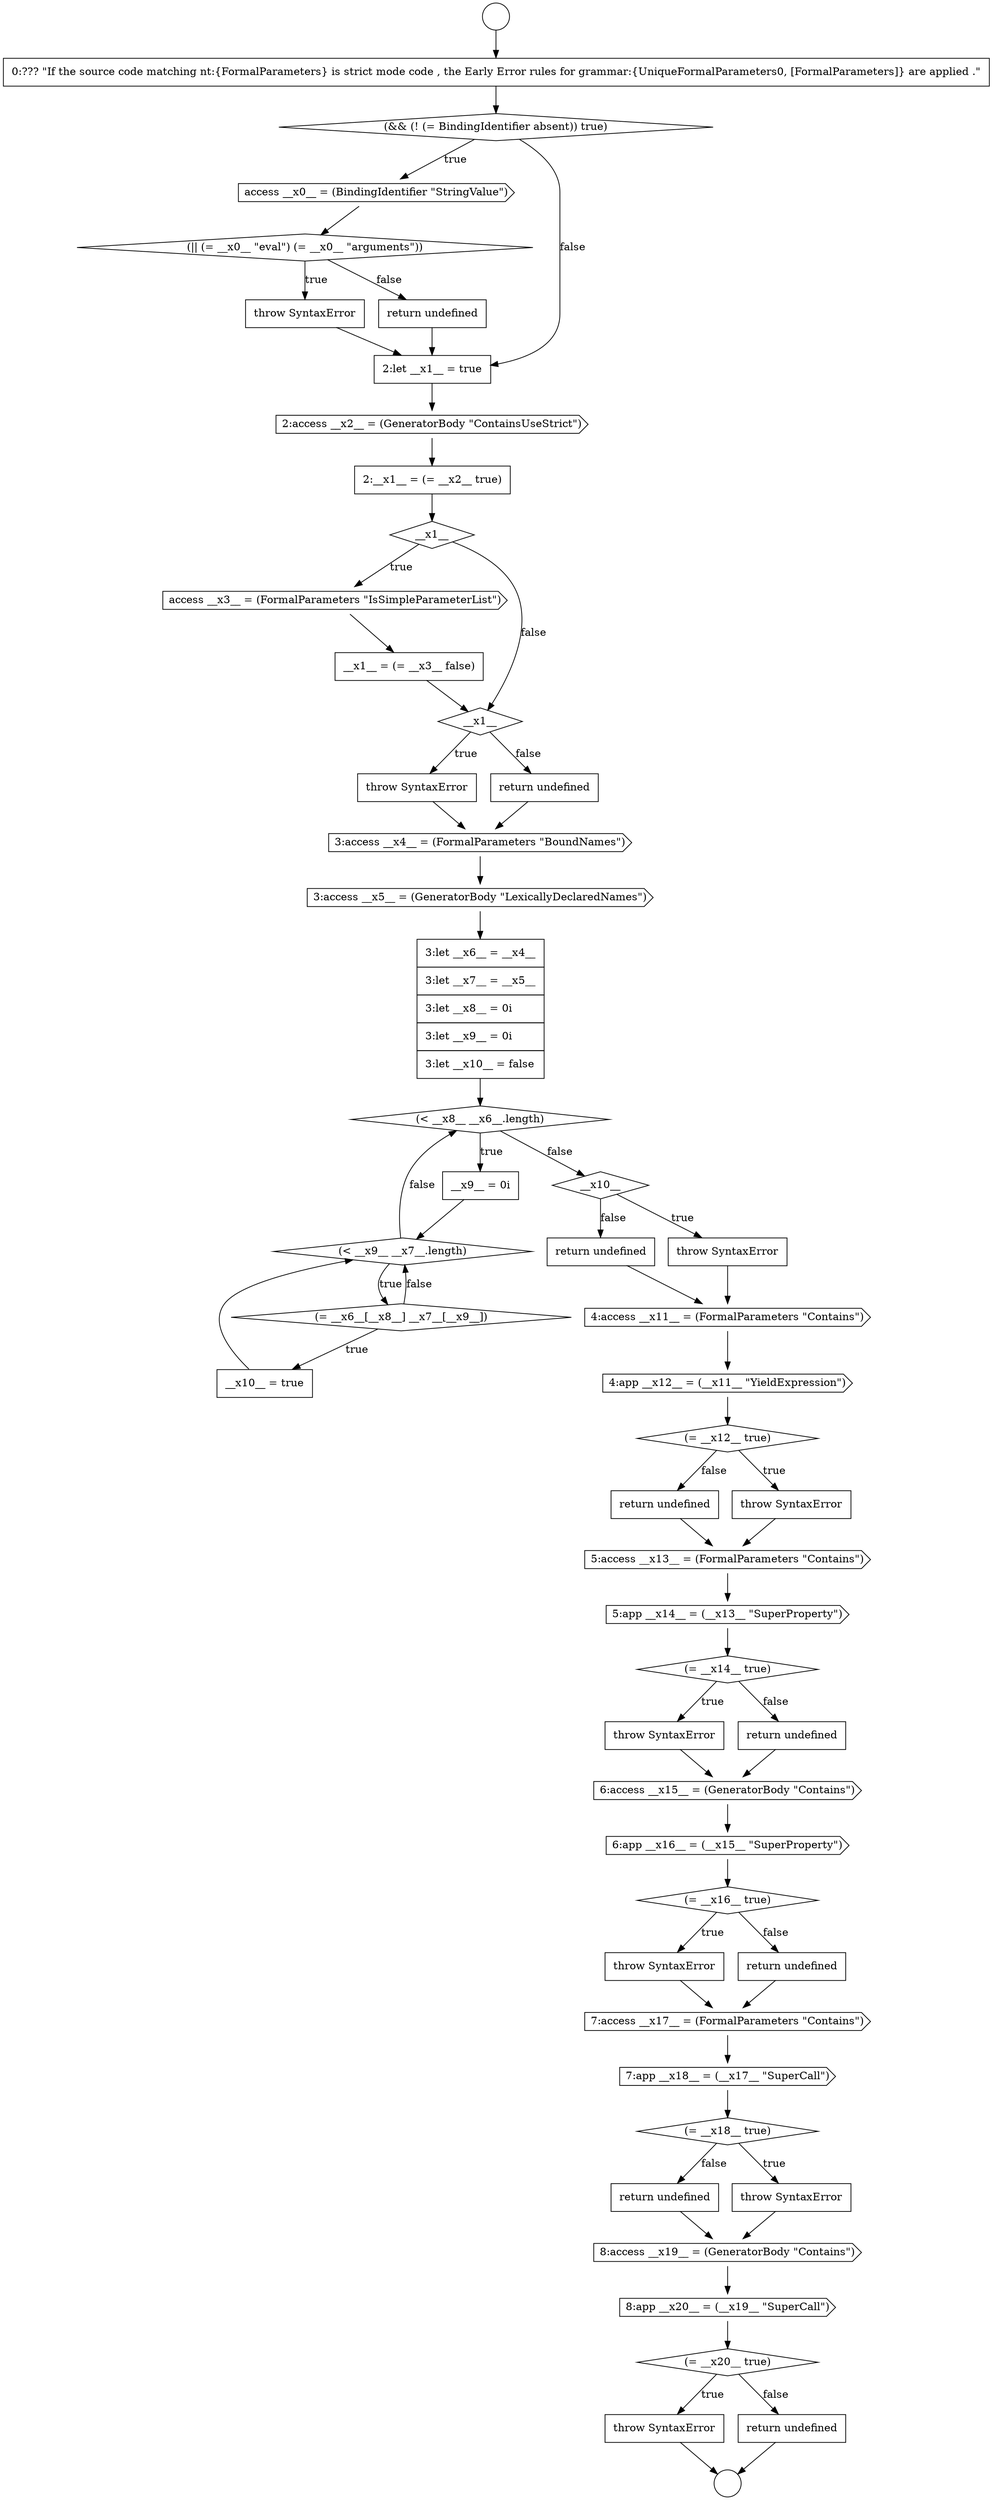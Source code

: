 digraph {
  node20905 [shape=none, margin=0, label=<<font color="black">
    <table border="0" cellborder="1" cellspacing="0" cellpadding="10">
      <tr><td align="left">return undefined</td></tr>
    </table>
  </font>> color="black" fillcolor="white" style=filled]
  node20876 [shape=cds, label=<<font color="black">3:access __x5__ = (GeneratorBody &quot;LexicallyDeclaredNames&quot;)</font>> color="black" fillcolor="white" style=filled]
  node20861 [shape=diamond, label=<<font color="black">(&amp;&amp; (! (= BindingIdentifier absent)) true)</font>> color="black" fillcolor="white" style=filled]
  node20899 [shape=none, margin=0, label=<<font color="black">
    <table border="0" cellborder="1" cellspacing="0" cellpadding="10">
      <tr><td align="left">throw SyntaxError</td></tr>
    </table>
  </font>> color="black" fillcolor="white" style=filled]
  node20907 [shape=cds, label=<<font color="black">8:app __x20__ = (__x19__ &quot;SuperCall&quot;)</font>> color="black" fillcolor="white" style=filled]
  node20863 [shape=diamond, label=<<font color="black">(|| (= __x0__ &quot;eval&quot;) (= __x0__ &quot;arguments&quot;))</font>> color="black" fillcolor="white" style=filled]
  node20898 [shape=diamond, label=<<font color="black">(= __x16__ true)</font>> color="black" fillcolor="white" style=filled]
  node20897 [shape=cds, label=<<font color="black">6:app __x16__ = (__x15__ &quot;SuperProperty&quot;)</font>> color="black" fillcolor="white" style=filled]
  node20859 [shape=circle label=" " color="black" fillcolor="white" style=filled]
  node20873 [shape=none, margin=0, label=<<font color="black">
    <table border="0" cellborder="1" cellspacing="0" cellpadding="10">
      <tr><td align="left">throw SyntaxError</td></tr>
    </table>
  </font>> color="black" fillcolor="white" style=filled]
  node20902 [shape=cds, label=<<font color="black">7:app __x18__ = (__x17__ &quot;SuperCall&quot;)</font>> color="black" fillcolor="white" style=filled]
  node20870 [shape=cds, label=<<font color="black">access __x3__ = (FormalParameters &quot;IsSimpleParameterList&quot;)</font>> color="black" fillcolor="white" style=filled]
  node20909 [shape=none, margin=0, label=<<font color="black">
    <table border="0" cellborder="1" cellspacing="0" cellpadding="10">
      <tr><td align="left">throw SyntaxError</td></tr>
    </table>
  </font>> color="black" fillcolor="white" style=filled]
  node20882 [shape=none, margin=0, label=<<font color="black">
    <table border="0" cellborder="1" cellspacing="0" cellpadding="10">
      <tr><td align="left">__x10__ = true</td></tr>
    </table>
  </font>> color="black" fillcolor="white" style=filled]
  node20862 [shape=cds, label=<<font color="black">access __x0__ = (BindingIdentifier &quot;StringValue&quot;)</font>> color="black" fillcolor="white" style=filled]
  node20885 [shape=none, margin=0, label=<<font color="black">
    <table border="0" cellborder="1" cellspacing="0" cellpadding="10">
      <tr><td align="left">return undefined</td></tr>
    </table>
  </font>> color="black" fillcolor="white" style=filled]
  node20894 [shape=none, margin=0, label=<<font color="black">
    <table border="0" cellborder="1" cellspacing="0" cellpadding="10">
      <tr><td align="left">throw SyntaxError</td></tr>
    </table>
  </font>> color="black" fillcolor="white" style=filled]
  node20881 [shape=diamond, label=<<font color="black">(= __x6__[__x8__] __x7__[__x9__])</font>> color="black" fillcolor="white" style=filled]
  node20866 [shape=none, margin=0, label=<<font color="black">
    <table border="0" cellborder="1" cellspacing="0" cellpadding="10">
      <tr><td align="left">2:let __x1__ = true</td></tr>
    </table>
  </font>> color="black" fillcolor="white" style=filled]
  node20858 [shape=circle label=" " color="black" fillcolor="white" style=filled]
  node20890 [shape=none, margin=0, label=<<font color="black">
    <table border="0" cellborder="1" cellspacing="0" cellpadding="10">
      <tr><td align="left">return undefined</td></tr>
    </table>
  </font>> color="black" fillcolor="white" style=filled]
  node20877 [shape=none, margin=0, label=<<font color="black">
    <table border="0" cellborder="1" cellspacing="0" cellpadding="10">
      <tr><td align="left">3:let __x6__ = __x4__</td></tr>
      <tr><td align="left">3:let __x7__ = __x5__</td></tr>
      <tr><td align="left">3:let __x8__ = 0i</td></tr>
      <tr><td align="left">3:let __x9__ = 0i</td></tr>
      <tr><td align="left">3:let __x10__ = false</td></tr>
    </table>
  </font>> color="black" fillcolor="white" style=filled]
  node20903 [shape=diamond, label=<<font color="black">(= __x18__ true)</font>> color="black" fillcolor="white" style=filled]
  node20871 [shape=none, margin=0, label=<<font color="black">
    <table border="0" cellborder="1" cellspacing="0" cellpadding="10">
      <tr><td align="left">__x1__ = (= __x3__ false)</td></tr>
    </table>
  </font>> color="black" fillcolor="white" style=filled]
  node20886 [shape=cds, label=<<font color="black">4:access __x11__ = (FormalParameters &quot;Contains&quot;)</font>> color="black" fillcolor="white" style=filled]
  node20889 [shape=none, margin=0, label=<<font color="black">
    <table border="0" cellborder="1" cellspacing="0" cellpadding="10">
      <tr><td align="left">throw SyntaxError</td></tr>
    </table>
  </font>> color="black" fillcolor="white" style=filled]
  node20908 [shape=diamond, label=<<font color="black">(= __x20__ true)</font>> color="black" fillcolor="white" style=filled]
  node20880 [shape=diamond, label=<<font color="black">(&lt; __x9__ __x7__.length)</font>> color="black" fillcolor="white" style=filled]
  node20867 [shape=cds, label=<<font color="black">2:access __x2__ = (GeneratorBody &quot;ContainsUseStrict&quot;)</font>> color="black" fillcolor="white" style=filled]
  node20893 [shape=diamond, label=<<font color="black">(= __x14__ true)</font>> color="black" fillcolor="white" style=filled]
  node20904 [shape=none, margin=0, label=<<font color="black">
    <table border="0" cellborder="1" cellspacing="0" cellpadding="10">
      <tr><td align="left">throw SyntaxError</td></tr>
    </table>
  </font>> color="black" fillcolor="white" style=filled]
  node20887 [shape=cds, label=<<font color="black">4:app __x12__ = (__x11__ &quot;YieldExpression&quot;)</font>> color="black" fillcolor="white" style=filled]
  node20872 [shape=diamond, label=<<font color="black">__x1__</font>> color="black" fillcolor="white" style=filled]
  node20864 [shape=none, margin=0, label=<<font color="black">
    <table border="0" cellborder="1" cellspacing="0" cellpadding="10">
      <tr><td align="left">throw SyntaxError</td></tr>
    </table>
  </font>> color="black" fillcolor="white" style=filled]
  node20875 [shape=cds, label=<<font color="black">3:access __x4__ = (FormalParameters &quot;BoundNames&quot;)</font>> color="black" fillcolor="white" style=filled]
  node20892 [shape=cds, label=<<font color="black">5:app __x14__ = (__x13__ &quot;SuperProperty&quot;)</font>> color="black" fillcolor="white" style=filled]
  node20879 [shape=none, margin=0, label=<<font color="black">
    <table border="0" cellborder="1" cellspacing="0" cellpadding="10">
      <tr><td align="left">__x9__ = 0i</td></tr>
    </table>
  </font>> color="black" fillcolor="white" style=filled]
  node20896 [shape=cds, label=<<font color="black">6:access __x15__ = (GeneratorBody &quot;Contains&quot;)</font>> color="black" fillcolor="white" style=filled]
  node20900 [shape=none, margin=0, label=<<font color="black">
    <table border="0" cellborder="1" cellspacing="0" cellpadding="10">
      <tr><td align="left">return undefined</td></tr>
    </table>
  </font>> color="black" fillcolor="white" style=filled]
  node20883 [shape=diamond, label=<<font color="black">__x10__</font>> color="black" fillcolor="white" style=filled]
  node20860 [shape=none, margin=0, label=<<font color="black">
    <table border="0" cellborder="1" cellspacing="0" cellpadding="10">
      <tr><td align="left">0:??? &quot;If the source code matching nt:{FormalParameters} is strict mode code , the Early Error rules for grammar:{UniqueFormalParameters0, [FormalParameters]} are applied .&quot;</td></tr>
    </table>
  </font>> color="black" fillcolor="white" style=filled]
  node20868 [shape=none, margin=0, label=<<font color="black">
    <table border="0" cellborder="1" cellspacing="0" cellpadding="10">
      <tr><td align="left">2:__x1__ = (= __x2__ true)</td></tr>
    </table>
  </font>> color="black" fillcolor="white" style=filled]
  node20888 [shape=diamond, label=<<font color="black">(= __x12__ true)</font>> color="black" fillcolor="white" style=filled]
  node20901 [shape=cds, label=<<font color="black">7:access __x17__ = (FormalParameters &quot;Contains&quot;)</font>> color="black" fillcolor="white" style=filled]
  node20906 [shape=cds, label=<<font color="black">8:access __x19__ = (GeneratorBody &quot;Contains&quot;)</font>> color="black" fillcolor="white" style=filled]
  node20874 [shape=none, margin=0, label=<<font color="black">
    <table border="0" cellborder="1" cellspacing="0" cellpadding="10">
      <tr><td align="left">return undefined</td></tr>
    </table>
  </font>> color="black" fillcolor="white" style=filled]
  node20869 [shape=diamond, label=<<font color="black">__x1__</font>> color="black" fillcolor="white" style=filled]
  node20910 [shape=none, margin=0, label=<<font color="black">
    <table border="0" cellborder="1" cellspacing="0" cellpadding="10">
      <tr><td align="left">return undefined</td></tr>
    </table>
  </font>> color="black" fillcolor="white" style=filled]
  node20891 [shape=cds, label=<<font color="black">5:access __x13__ = (FormalParameters &quot;Contains&quot;)</font>> color="black" fillcolor="white" style=filled]
  node20865 [shape=none, margin=0, label=<<font color="black">
    <table border="0" cellborder="1" cellspacing="0" cellpadding="10">
      <tr><td align="left">return undefined</td></tr>
    </table>
  </font>> color="black" fillcolor="white" style=filled]
  node20895 [shape=none, margin=0, label=<<font color="black">
    <table border="0" cellborder="1" cellspacing="0" cellpadding="10">
      <tr><td align="left">return undefined</td></tr>
    </table>
  </font>> color="black" fillcolor="white" style=filled]
  node20884 [shape=none, margin=0, label=<<font color="black">
    <table border="0" cellborder="1" cellspacing="0" cellpadding="10">
      <tr><td align="left">throw SyntaxError</td></tr>
    </table>
  </font>> color="black" fillcolor="white" style=filled]
  node20878 [shape=diamond, label=<<font color="black">(&lt; __x8__ __x6__.length)</font>> color="black" fillcolor="white" style=filled]
  node20907 -> node20908 [ color="black"]
  node20899 -> node20901 [ color="black"]
  node20892 -> node20893 [ color="black"]
  node20906 -> node20907 [ color="black"]
  node20908 -> node20909 [label=<<font color="black">true</font>> color="black"]
  node20908 -> node20910 [label=<<font color="black">false</font>> color="black"]
  node20863 -> node20864 [label=<<font color="black">true</font>> color="black"]
  node20863 -> node20865 [label=<<font color="black">false</font>> color="black"]
  node20879 -> node20880 [ color="black"]
  node20861 -> node20862 [label=<<font color="black">true</font>> color="black"]
  node20861 -> node20866 [label=<<font color="black">false</font>> color="black"]
  node20881 -> node20882 [label=<<font color="black">true</font>> color="black"]
  node20881 -> node20880 [label=<<font color="black">false</font>> color="black"]
  node20876 -> node20877 [ color="black"]
  node20898 -> node20899 [label=<<font color="black">true</font>> color="black"]
  node20898 -> node20900 [label=<<font color="black">false</font>> color="black"]
  node20886 -> node20887 [ color="black"]
  node20860 -> node20861 [ color="black"]
  node20862 -> node20863 [ color="black"]
  node20877 -> node20878 [ color="black"]
  node20905 -> node20906 [ color="black"]
  node20858 -> node20860 [ color="black"]
  node20897 -> node20898 [ color="black"]
  node20864 -> node20866 [ color="black"]
  node20872 -> node20873 [label=<<font color="black">true</font>> color="black"]
  node20872 -> node20874 [label=<<font color="black">false</font>> color="black"]
  node20904 -> node20906 [ color="black"]
  node20910 -> node20859 [ color="black"]
  node20875 -> node20876 [ color="black"]
  node20874 -> node20875 [ color="black"]
  node20883 -> node20884 [label=<<font color="black">true</font>> color="black"]
  node20883 -> node20885 [label=<<font color="black">false</font>> color="black"]
  node20909 -> node20859 [ color="black"]
  node20869 -> node20870 [label=<<font color="black">true</font>> color="black"]
  node20869 -> node20872 [label=<<font color="black">false</font>> color="black"]
  node20902 -> node20903 [ color="black"]
  node20894 -> node20896 [ color="black"]
  node20865 -> node20866 [ color="black"]
  node20888 -> node20889 [label=<<font color="black">true</font>> color="black"]
  node20888 -> node20890 [label=<<font color="black">false</font>> color="black"]
  node20878 -> node20879 [label=<<font color="black">true</font>> color="black"]
  node20878 -> node20883 [label=<<font color="black">false</font>> color="black"]
  node20882 -> node20880 [ color="black"]
  node20873 -> node20875 [ color="black"]
  node20887 -> node20888 [ color="black"]
  node20891 -> node20892 [ color="black"]
  node20901 -> node20902 [ color="black"]
  node20880 -> node20881 [label=<<font color="black">true</font>> color="black"]
  node20880 -> node20878 [label=<<font color="black">false</font>> color="black"]
  node20870 -> node20871 [ color="black"]
  node20889 -> node20891 [ color="black"]
  node20884 -> node20886 [ color="black"]
  node20900 -> node20901 [ color="black"]
  node20903 -> node20904 [label=<<font color="black">true</font>> color="black"]
  node20903 -> node20905 [label=<<font color="black">false</font>> color="black"]
  node20890 -> node20891 [ color="black"]
  node20896 -> node20897 [ color="black"]
  node20871 -> node20872 [ color="black"]
  node20885 -> node20886 [ color="black"]
  node20866 -> node20867 [ color="black"]
  node20895 -> node20896 [ color="black"]
  node20893 -> node20894 [label=<<font color="black">true</font>> color="black"]
  node20893 -> node20895 [label=<<font color="black">false</font>> color="black"]
  node20867 -> node20868 [ color="black"]
  node20868 -> node20869 [ color="black"]
}
